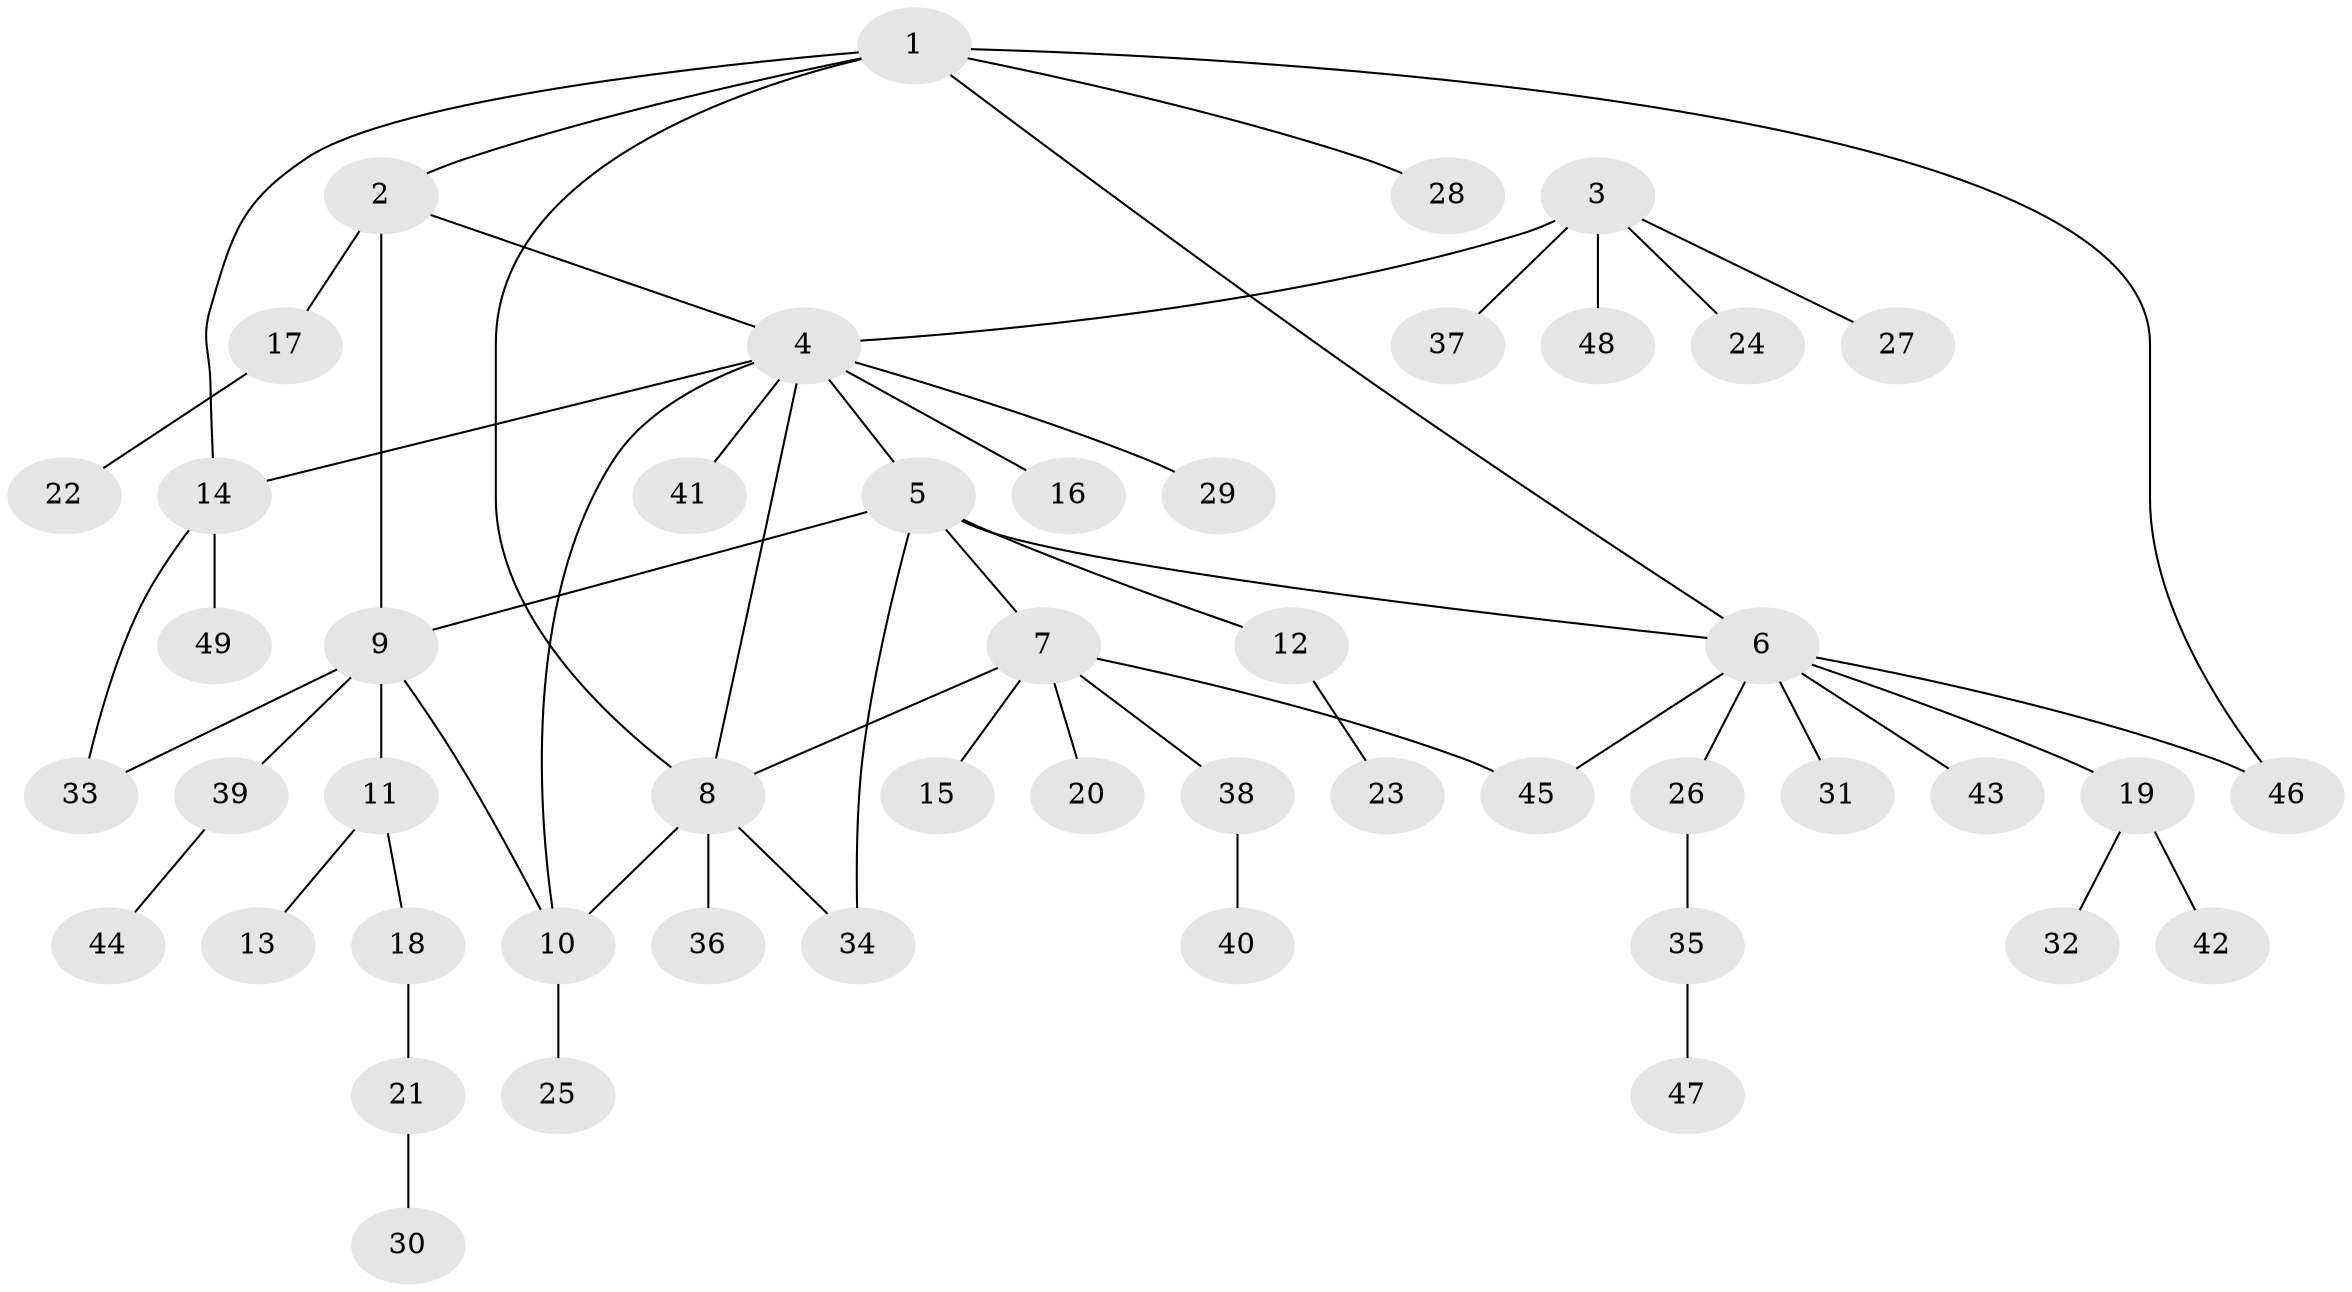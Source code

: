 // Generated by graph-tools (version 1.1) at 2025/26/03/09/25 03:26:38]
// undirected, 49 vertices, 59 edges
graph export_dot {
graph [start="1"]
  node [color=gray90,style=filled];
  1;
  2;
  3;
  4;
  5;
  6;
  7;
  8;
  9;
  10;
  11;
  12;
  13;
  14;
  15;
  16;
  17;
  18;
  19;
  20;
  21;
  22;
  23;
  24;
  25;
  26;
  27;
  28;
  29;
  30;
  31;
  32;
  33;
  34;
  35;
  36;
  37;
  38;
  39;
  40;
  41;
  42;
  43;
  44;
  45;
  46;
  47;
  48;
  49;
  1 -- 2;
  1 -- 6;
  1 -- 8;
  1 -- 14;
  1 -- 28;
  1 -- 46;
  2 -- 4;
  2 -- 9;
  2 -- 17;
  3 -- 4;
  3 -- 24;
  3 -- 27;
  3 -- 37;
  3 -- 48;
  4 -- 5;
  4 -- 8;
  4 -- 10;
  4 -- 14;
  4 -- 16;
  4 -- 29;
  4 -- 41;
  5 -- 6;
  5 -- 7;
  5 -- 9;
  5 -- 12;
  5 -- 34;
  6 -- 19;
  6 -- 26;
  6 -- 31;
  6 -- 43;
  6 -- 45;
  6 -- 46;
  7 -- 8;
  7 -- 15;
  7 -- 20;
  7 -- 38;
  7 -- 45;
  8 -- 10;
  8 -- 34;
  8 -- 36;
  9 -- 10;
  9 -- 11;
  9 -- 33;
  9 -- 39;
  10 -- 25;
  11 -- 13;
  11 -- 18;
  12 -- 23;
  14 -- 33;
  14 -- 49;
  17 -- 22;
  18 -- 21;
  19 -- 32;
  19 -- 42;
  21 -- 30;
  26 -- 35;
  35 -- 47;
  38 -- 40;
  39 -- 44;
}
